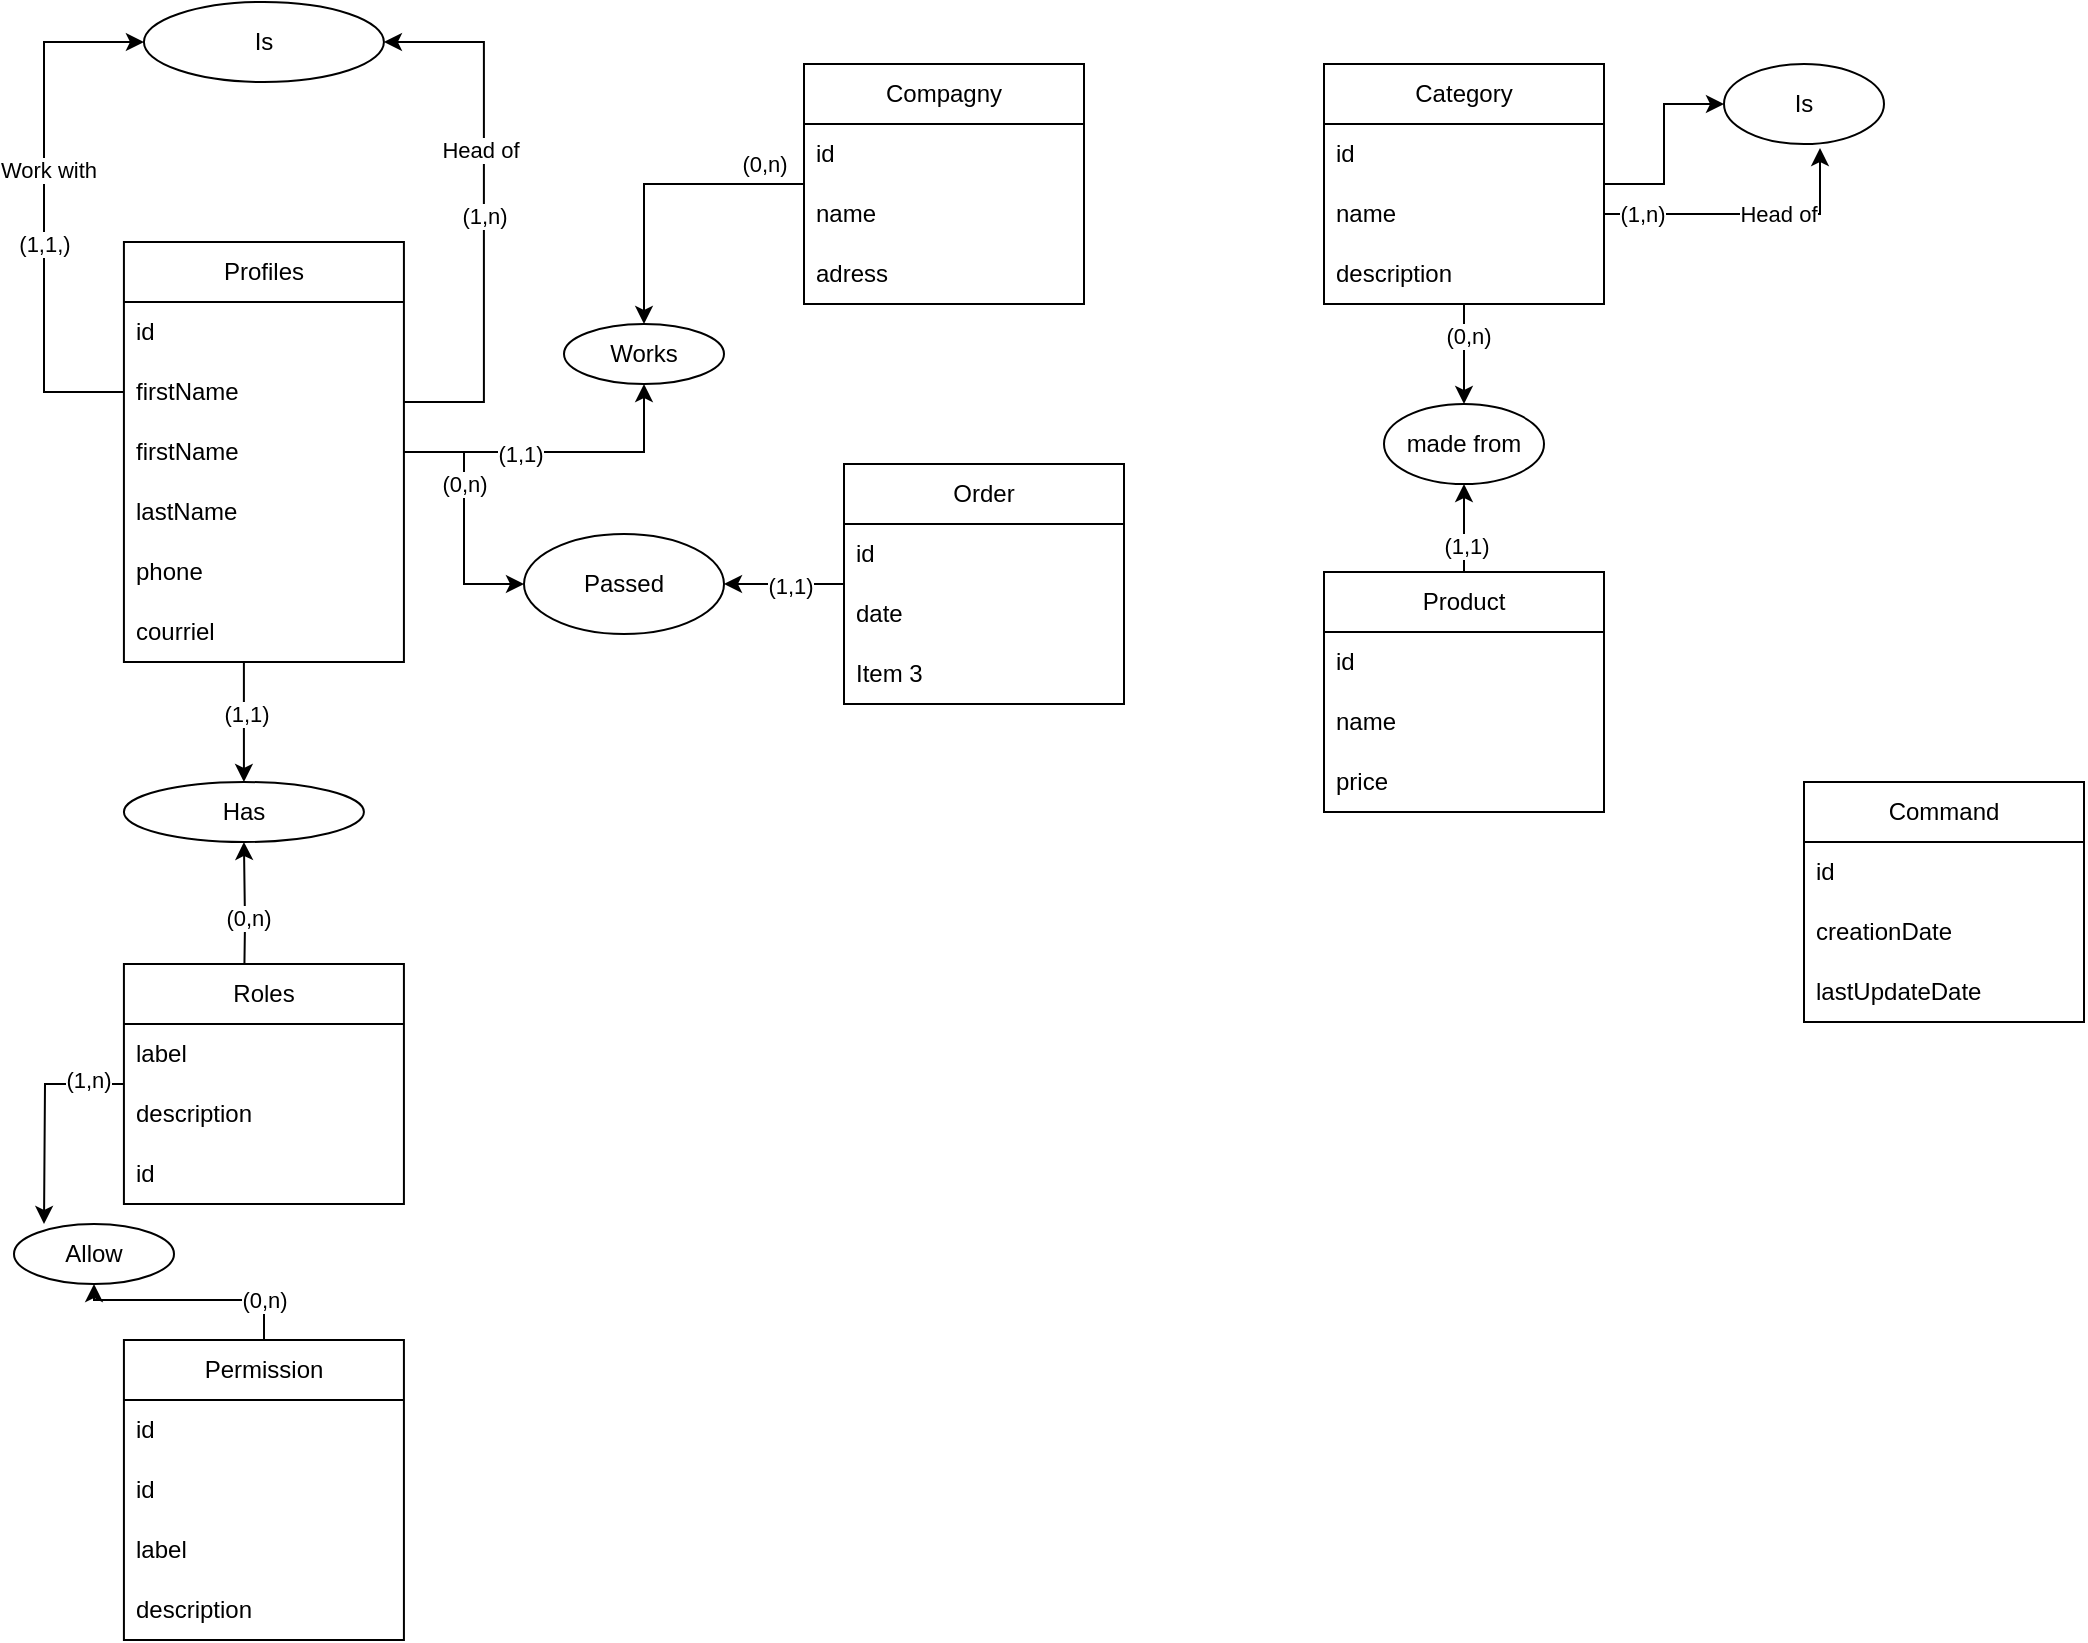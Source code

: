 <mxfile version="26.0.4" pages="2">
  <diagram name="MCD" id="bskp5neobdjTyrfxAZC7">
    <mxGraphModel dx="4941" dy="738" grid="1" gridSize="10" guides="1" tooltips="1" connect="1" arrows="1" fold="1" page="1" pageScale="1" pageWidth="1169" pageHeight="827" math="0" shadow="0">
      <root>
        <mxCell id="0" />
        <mxCell id="1" parent="0" />
        <mxCell id="2E7-oMuuQbG6Jia4ZMlB-7" style="edgeStyle=orthogonalEdgeStyle;rounded=0;orthogonalLoop=1;jettySize=auto;html=1;" parent="1" source="x-PH9cc-faj1OfSKzyTi-1" target="2E7-oMuuQbG6Jia4ZMlB-3" edge="1">
          <mxGeometry relative="1" as="geometry">
            <Array as="points">
              <mxPoint x="-2100.04" y="209" />
              <mxPoint x="-2100.04" y="29" />
            </Array>
          </mxGeometry>
        </mxCell>
        <mxCell id="2E7-oMuuQbG6Jia4ZMlB-8" value="Head of" style="edgeLabel;html=1;align=center;verticalAlign=middle;resizable=0;points=[];" parent="2E7-oMuuQbG6Jia4ZMlB-7" vertex="1" connectable="0">
          <mxGeometry x="0.229" y="2" relative="1" as="geometry">
            <mxPoint as="offset" />
          </mxGeometry>
        </mxCell>
        <mxCell id="2E7-oMuuQbG6Jia4ZMlB-10" value="(1,n)" style="edgeLabel;html=1;align=center;verticalAlign=middle;resizable=0;points=[];" parent="2E7-oMuuQbG6Jia4ZMlB-7" vertex="1" connectable="0">
          <mxGeometry x="0.343" relative="1" as="geometry">
            <mxPoint y="48" as="offset" />
          </mxGeometry>
        </mxCell>
        <mxCell id="2E7-oMuuQbG6Jia4ZMlB-20" value="" style="edgeStyle=orthogonalEdgeStyle;rounded=0;orthogonalLoop=1;jettySize=auto;html=1;" parent="1" source="x-PH9cc-faj1OfSKzyTi-1" target="2E7-oMuuQbG6Jia4ZMlB-17" edge="1">
          <mxGeometry relative="1" as="geometry">
            <Array as="points">
              <mxPoint x="-2220.04" y="359" />
              <mxPoint x="-2220.04" y="359" />
            </Array>
          </mxGeometry>
        </mxCell>
        <mxCell id="2E7-oMuuQbG6Jia4ZMlB-21" value="(1,1)" style="edgeLabel;html=1;align=center;verticalAlign=middle;resizable=0;points=[];" parent="2E7-oMuuQbG6Jia4ZMlB-20" vertex="1" connectable="0">
          <mxGeometry x="-0.133" y="1" relative="1" as="geometry">
            <mxPoint as="offset" />
          </mxGeometry>
        </mxCell>
        <mxCell id="dRXb_UXZ9vbZY_wp53JQ-15" style="edgeStyle=orthogonalEdgeStyle;rounded=0;orthogonalLoop=1;jettySize=auto;html=1;entryX=0;entryY=0.5;entryDx=0;entryDy=0;" parent="1" source="x-PH9cc-faj1OfSKzyTi-1" edge="1" target="dRXb_UXZ9vbZY_wp53JQ-14">
          <mxGeometry relative="1" as="geometry">
            <mxPoint x="-2080" y="259" as="targetPoint" />
            <Array as="points">
              <mxPoint x="-2110" y="234" />
              <mxPoint x="-2110" y="300" />
            </Array>
          </mxGeometry>
        </mxCell>
        <mxCell id="dRXb_UXZ9vbZY_wp53JQ-17" value="(0,n)" style="edgeLabel;html=1;align=center;verticalAlign=middle;resizable=0;points=[];" parent="dRXb_UXZ9vbZY_wp53JQ-15" vertex="1" connectable="0">
          <mxGeometry x="0.115" relative="1" as="geometry">
            <mxPoint y="-25" as="offset" />
          </mxGeometry>
        </mxCell>
        <mxCell id="O9BB-eR_uUTrEQxrqzfe-11" style="edgeStyle=orthogonalEdgeStyle;rounded=0;orthogonalLoop=1;jettySize=auto;html=1;entryX=0.5;entryY=1;entryDx=0;entryDy=0;" edge="1" parent="1" source="x-PH9cc-faj1OfSKzyTi-1" target="O9BB-eR_uUTrEQxrqzfe-8">
          <mxGeometry relative="1" as="geometry" />
        </mxCell>
        <mxCell id="O9BB-eR_uUTrEQxrqzfe-12" value="(1,1)" style="edgeLabel;html=1;align=center;verticalAlign=middle;resizable=0;points=[];" vertex="1" connectable="0" parent="O9BB-eR_uUTrEQxrqzfe-11">
          <mxGeometry x="-0.246" y="-1" relative="1" as="geometry">
            <mxPoint as="offset" />
          </mxGeometry>
        </mxCell>
        <mxCell id="x-PH9cc-faj1OfSKzyTi-1" value="Profiles" style="swimlane;fontStyle=0;childLayout=stackLayout;horizontal=1;startSize=30;horizontalStack=0;resizeParent=1;resizeParentMax=0;resizeLast=0;collapsible=1;marginBottom=0;whiteSpace=wrap;html=1;" parent="1" vertex="1">
          <mxGeometry x="-2280.04" y="129" width="140" height="210" as="geometry" />
        </mxCell>
        <mxCell id="x-PH9cc-faj1OfSKzyTi-2" value="id" style="text;strokeColor=none;fillColor=none;align=left;verticalAlign=middle;spacingLeft=4;spacingRight=4;overflow=hidden;points=[[0,0.5],[1,0.5]];portConstraint=eastwest;rotatable=0;whiteSpace=wrap;html=1;" parent="x-PH9cc-faj1OfSKzyTi-1" vertex="1">
          <mxGeometry y="30" width="140" height="30" as="geometry" />
        </mxCell>
        <mxCell id="x-PH9cc-faj1OfSKzyTi-3" value="firstName" style="text;strokeColor=none;fillColor=none;align=left;verticalAlign=middle;spacingLeft=4;spacingRight=4;overflow=hidden;points=[[0,0.5],[1,0.5]];portConstraint=eastwest;rotatable=0;whiteSpace=wrap;html=1;" parent="x-PH9cc-faj1OfSKzyTi-1" vertex="1">
          <mxGeometry y="60" width="140" height="30" as="geometry" />
        </mxCell>
        <mxCell id="2E7-oMuuQbG6Jia4ZMlB-6" value="firstName" style="text;strokeColor=none;fillColor=none;align=left;verticalAlign=middle;spacingLeft=4;spacingRight=4;overflow=hidden;points=[[0,0.5],[1,0.5]];portConstraint=eastwest;rotatable=0;whiteSpace=wrap;html=1;" parent="x-PH9cc-faj1OfSKzyTi-1" vertex="1">
          <mxGeometry y="90" width="140" height="30" as="geometry" />
        </mxCell>
        <mxCell id="x-PH9cc-faj1OfSKzyTi-4" value="lastName" style="text;strokeColor=none;fillColor=none;align=left;verticalAlign=middle;spacingLeft=4;spacingRight=4;overflow=hidden;points=[[0,0.5],[1,0.5]];portConstraint=eastwest;rotatable=0;whiteSpace=wrap;html=1;" parent="x-PH9cc-faj1OfSKzyTi-1" vertex="1">
          <mxGeometry y="120" width="140" height="30" as="geometry" />
        </mxCell>
        <mxCell id="2E7-oMuuQbG6Jia4ZMlB-1" value="phone" style="text;strokeColor=none;fillColor=none;align=left;verticalAlign=middle;spacingLeft=4;spacingRight=4;overflow=hidden;points=[[0,0.5],[1,0.5]];portConstraint=eastwest;rotatable=0;whiteSpace=wrap;html=1;" parent="x-PH9cc-faj1OfSKzyTi-1" vertex="1">
          <mxGeometry y="150" width="140" height="30" as="geometry" />
        </mxCell>
        <mxCell id="2E7-oMuuQbG6Jia4ZMlB-2" value="courriel" style="text;strokeColor=none;fillColor=none;align=left;verticalAlign=middle;spacingLeft=4;spacingRight=4;overflow=hidden;points=[[0,0.5],[1,0.5]];portConstraint=eastwest;rotatable=0;whiteSpace=wrap;html=1;" parent="x-PH9cc-faj1OfSKzyTi-1" vertex="1">
          <mxGeometry y="180" width="140" height="30" as="geometry" />
        </mxCell>
        <mxCell id="2E7-oMuuQbG6Jia4ZMlB-3" value="Is" style="ellipse;whiteSpace=wrap;html=1;" parent="1" vertex="1">
          <mxGeometry x="-2270.04" y="9" width="120" height="40" as="geometry" />
        </mxCell>
        <mxCell id="2E7-oMuuQbG6Jia4ZMlB-5" style="edgeStyle=orthogonalEdgeStyle;rounded=0;orthogonalLoop=1;jettySize=auto;html=1;" parent="1" source="x-PH9cc-faj1OfSKzyTi-3" target="2E7-oMuuQbG6Jia4ZMlB-3" edge="1">
          <mxGeometry relative="1" as="geometry">
            <Array as="points">
              <mxPoint x="-2320" y="204" />
              <mxPoint x="-2320" y="29" />
            </Array>
          </mxGeometry>
        </mxCell>
        <mxCell id="2E7-oMuuQbG6Jia4ZMlB-9" value="Work with" style="edgeLabel;html=1;align=center;verticalAlign=middle;resizable=0;points=[];" parent="2E7-oMuuQbG6Jia4ZMlB-5" vertex="1" connectable="0">
          <mxGeometry x="0.144" y="-2" relative="1" as="geometry">
            <mxPoint as="offset" />
          </mxGeometry>
        </mxCell>
        <mxCell id="2E7-oMuuQbG6Jia4ZMlB-11" value="(1,1,)" style="edgeLabel;html=1;align=center;verticalAlign=middle;resizable=0;points=[];" parent="2E7-oMuuQbG6Jia4ZMlB-5" vertex="1" connectable="0">
          <mxGeometry x="-0.135" relative="1" as="geometry">
            <mxPoint as="offset" />
          </mxGeometry>
        </mxCell>
        <mxCell id="2E7-oMuuQbG6Jia4ZMlB-22" style="edgeStyle=orthogonalEdgeStyle;rounded=0;orthogonalLoop=1;jettySize=auto;html=1;entryX=0.5;entryY=1;entryDx=0;entryDy=0;" parent="1" target="2E7-oMuuQbG6Jia4ZMlB-17" edge="1">
          <mxGeometry relative="1" as="geometry">
            <mxPoint x="-2220.04" y="509" as="sourcePoint" />
          </mxGeometry>
        </mxCell>
        <mxCell id="2E7-oMuuQbG6Jia4ZMlB-23" value="(0,n)" style="edgeLabel;html=1;align=center;verticalAlign=middle;resizable=0;points=[];" parent="2E7-oMuuQbG6Jia4ZMlB-22" vertex="1" connectable="0">
          <mxGeometry x="0.05" y="-2" relative="1" as="geometry">
            <mxPoint as="offset" />
          </mxGeometry>
        </mxCell>
        <mxCell id="O9BB-eR_uUTrEQxrqzfe-4" style="edgeStyle=orthogonalEdgeStyle;rounded=0;orthogonalLoop=1;jettySize=auto;html=1;" edge="1" parent="1" source="2E7-oMuuQbG6Jia4ZMlB-12">
          <mxGeometry relative="1" as="geometry">
            <mxPoint x="-2320" y="620" as="targetPoint" />
          </mxGeometry>
        </mxCell>
        <mxCell id="O9BB-eR_uUTrEQxrqzfe-5" value="(1,n)" style="edgeLabel;html=1;align=center;verticalAlign=middle;resizable=0;points=[];" vertex="1" connectable="0" parent="O9BB-eR_uUTrEQxrqzfe-4">
          <mxGeometry x="-0.672" y="-2" relative="1" as="geometry">
            <mxPoint as="offset" />
          </mxGeometry>
        </mxCell>
        <mxCell id="2E7-oMuuQbG6Jia4ZMlB-12" value="Roles" style="swimlane;fontStyle=0;childLayout=stackLayout;horizontal=1;startSize=30;horizontalStack=0;resizeParent=1;resizeParentMax=0;resizeLast=0;collapsible=1;marginBottom=0;whiteSpace=wrap;html=1;" parent="1" vertex="1">
          <mxGeometry x="-2280.04" y="490" width="140" height="120" as="geometry" />
        </mxCell>
        <mxCell id="2E7-oMuuQbG6Jia4ZMlB-14" value="label" style="text;strokeColor=none;fillColor=none;align=left;verticalAlign=middle;spacingLeft=4;spacingRight=4;overflow=hidden;points=[[0,0.5],[1,0.5]];portConstraint=eastwest;rotatable=0;whiteSpace=wrap;html=1;" parent="2E7-oMuuQbG6Jia4ZMlB-12" vertex="1">
          <mxGeometry y="30" width="140" height="30" as="geometry" />
        </mxCell>
        <mxCell id="2E7-oMuuQbG6Jia4ZMlB-15" value="description" style="text;strokeColor=none;fillColor=none;align=left;verticalAlign=middle;spacingLeft=4;spacingRight=4;overflow=hidden;points=[[0,0.5],[1,0.5]];portConstraint=eastwest;rotatable=0;whiteSpace=wrap;html=1;" parent="2E7-oMuuQbG6Jia4ZMlB-12" vertex="1">
          <mxGeometry y="60" width="140" height="30" as="geometry" />
        </mxCell>
        <mxCell id="2E7-oMuuQbG6Jia4ZMlB-13" value="id" style="text;strokeColor=none;fillColor=none;align=left;verticalAlign=middle;spacingLeft=4;spacingRight=4;overflow=hidden;points=[[0,0.5],[1,0.5]];portConstraint=eastwest;rotatable=0;whiteSpace=wrap;html=1;" parent="2E7-oMuuQbG6Jia4ZMlB-12" vertex="1">
          <mxGeometry y="90" width="140" height="30" as="geometry" />
        </mxCell>
        <mxCell id="2E7-oMuuQbG6Jia4ZMlB-17" value="Has" style="ellipse;whiteSpace=wrap;html=1;" parent="1" vertex="1">
          <mxGeometry x="-2280.04" y="399" width="120" height="30" as="geometry" />
        </mxCell>
        <mxCell id="O9BB-eR_uUTrEQxrqzfe-6" style="edgeStyle=orthogonalEdgeStyle;rounded=0;orthogonalLoop=1;jettySize=auto;html=1;" edge="1" parent="1" source="dRXb_UXZ9vbZY_wp53JQ-1" target="dRXb_UXZ9vbZY_wp53JQ-5">
          <mxGeometry relative="1" as="geometry" />
        </mxCell>
        <mxCell id="O9BB-eR_uUTrEQxrqzfe-7" value="(0,n)" style="edgeLabel;html=1;align=center;verticalAlign=middle;resizable=0;points=[];" vertex="1" connectable="0" parent="O9BB-eR_uUTrEQxrqzfe-6">
          <mxGeometry x="-0.878" y="1" relative="1" as="geometry">
            <mxPoint x="1" y="-13" as="offset" />
          </mxGeometry>
        </mxCell>
        <mxCell id="dRXb_UXZ9vbZY_wp53JQ-1" value="Permission" style="swimlane;fontStyle=0;childLayout=stackLayout;horizontal=1;startSize=30;horizontalStack=0;resizeParent=1;resizeParentMax=0;resizeLast=0;collapsible=1;marginBottom=0;whiteSpace=wrap;html=1;" parent="1" vertex="1">
          <mxGeometry x="-2280.04" y="678" width="140" height="150" as="geometry" />
        </mxCell>
        <mxCell id="O9BB-eR_uUTrEQxrqzfe-2" value="id" style="text;strokeColor=none;fillColor=none;align=left;verticalAlign=middle;spacingLeft=4;spacingRight=4;overflow=hidden;points=[[0,0.5],[1,0.5]];portConstraint=eastwest;rotatable=0;whiteSpace=wrap;html=1;" vertex="1" parent="dRXb_UXZ9vbZY_wp53JQ-1">
          <mxGeometry y="30" width="140" height="30" as="geometry" />
        </mxCell>
        <mxCell id="dRXb_UXZ9vbZY_wp53JQ-2" value="id" style="text;strokeColor=none;fillColor=none;align=left;verticalAlign=middle;spacingLeft=4;spacingRight=4;overflow=hidden;points=[[0,0.5],[1,0.5]];portConstraint=eastwest;rotatable=0;whiteSpace=wrap;html=1;" parent="dRXb_UXZ9vbZY_wp53JQ-1" vertex="1">
          <mxGeometry y="60" width="140" height="30" as="geometry" />
        </mxCell>
        <mxCell id="dRXb_UXZ9vbZY_wp53JQ-3" value="label" style="text;strokeColor=none;fillColor=none;align=left;verticalAlign=middle;spacingLeft=4;spacingRight=4;overflow=hidden;points=[[0,0.5],[1,0.5]];portConstraint=eastwest;rotatable=0;whiteSpace=wrap;html=1;" parent="dRXb_UXZ9vbZY_wp53JQ-1" vertex="1">
          <mxGeometry y="90" width="140" height="30" as="geometry" />
        </mxCell>
        <mxCell id="dRXb_UXZ9vbZY_wp53JQ-4" value="description" style="text;strokeColor=none;fillColor=none;align=left;verticalAlign=middle;spacingLeft=4;spacingRight=4;overflow=hidden;points=[[0,0.5],[1,0.5]];portConstraint=eastwest;rotatable=0;whiteSpace=wrap;html=1;" parent="dRXb_UXZ9vbZY_wp53JQ-1" vertex="1">
          <mxGeometry y="120" width="140" height="30" as="geometry" />
        </mxCell>
        <mxCell id="dRXb_UXZ9vbZY_wp53JQ-5" value="Allow" style="ellipse;whiteSpace=wrap;html=1;" parent="1" vertex="1">
          <mxGeometry x="-2335" y="620" width="80" height="30" as="geometry" />
        </mxCell>
        <mxCell id="dRXb_UXZ9vbZY_wp53JQ-16" style="edgeStyle=orthogonalEdgeStyle;rounded=0;orthogonalLoop=1;jettySize=auto;html=1;entryX=1;entryY=0.5;entryDx=0;entryDy=0;" parent="1" source="dRXb_UXZ9vbZY_wp53JQ-10" target="dRXb_UXZ9vbZY_wp53JQ-14" edge="1">
          <mxGeometry relative="1" as="geometry" />
        </mxCell>
        <mxCell id="dRXb_UXZ9vbZY_wp53JQ-18" value="(1,1)" style="edgeLabel;html=1;align=center;verticalAlign=middle;resizable=0;points=[];" parent="dRXb_UXZ9vbZY_wp53JQ-16" vertex="1" connectable="0">
          <mxGeometry x="-0.08" y="1" relative="1" as="geometry">
            <mxPoint as="offset" />
          </mxGeometry>
        </mxCell>
        <mxCell id="dRXb_UXZ9vbZY_wp53JQ-10" value="Order" style="swimlane;fontStyle=0;childLayout=stackLayout;horizontal=1;startSize=30;horizontalStack=0;resizeParent=1;resizeParentMax=0;resizeLast=0;collapsible=1;marginBottom=0;whiteSpace=wrap;html=1;" parent="1" vertex="1">
          <mxGeometry x="-1920" y="240" width="140" height="120" as="geometry" />
        </mxCell>
        <mxCell id="dRXb_UXZ9vbZY_wp53JQ-11" value="id" style="text;strokeColor=none;fillColor=none;align=left;verticalAlign=middle;spacingLeft=4;spacingRight=4;overflow=hidden;points=[[0,0.5],[1,0.5]];portConstraint=eastwest;rotatable=0;whiteSpace=wrap;html=1;" parent="dRXb_UXZ9vbZY_wp53JQ-10" vertex="1">
          <mxGeometry y="30" width="140" height="30" as="geometry" />
        </mxCell>
        <mxCell id="dRXb_UXZ9vbZY_wp53JQ-12" value="date" style="text;strokeColor=none;fillColor=none;align=left;verticalAlign=middle;spacingLeft=4;spacingRight=4;overflow=hidden;points=[[0,0.5],[1,0.5]];portConstraint=eastwest;rotatable=0;whiteSpace=wrap;html=1;" parent="dRXb_UXZ9vbZY_wp53JQ-10" vertex="1">
          <mxGeometry y="60" width="140" height="30" as="geometry" />
        </mxCell>
        <mxCell id="dRXb_UXZ9vbZY_wp53JQ-13" value="Item 3" style="text;strokeColor=none;fillColor=none;align=left;verticalAlign=middle;spacingLeft=4;spacingRight=4;overflow=hidden;points=[[0,0.5],[1,0.5]];portConstraint=eastwest;rotatable=0;whiteSpace=wrap;html=1;" parent="dRXb_UXZ9vbZY_wp53JQ-10" vertex="1">
          <mxGeometry y="90" width="140" height="30" as="geometry" />
        </mxCell>
        <mxCell id="dRXb_UXZ9vbZY_wp53JQ-14" value="Passed" style="ellipse;whiteSpace=wrap;html=1;" parent="1" vertex="1">
          <mxGeometry x="-2080" y="275" width="100" height="50" as="geometry" />
        </mxCell>
        <mxCell id="O9BB-eR_uUTrEQxrqzfe-9" style="edgeStyle=orthogonalEdgeStyle;rounded=0;orthogonalLoop=1;jettySize=auto;html=1;entryX=0.5;entryY=0;entryDx=0;entryDy=0;" edge="1" parent="1" source="FpNPzey3Qr_-f8V8syhO-1" target="O9BB-eR_uUTrEQxrqzfe-8">
          <mxGeometry relative="1" as="geometry" />
        </mxCell>
        <mxCell id="O9BB-eR_uUTrEQxrqzfe-10" value="(0,n)" style="edgeLabel;html=1;align=center;verticalAlign=middle;resizable=0;points=[];" vertex="1" connectable="0" parent="O9BB-eR_uUTrEQxrqzfe-9">
          <mxGeometry x="-0.813" relative="1" as="geometry">
            <mxPoint x="-6" y="-10" as="offset" />
          </mxGeometry>
        </mxCell>
        <mxCell id="FpNPzey3Qr_-f8V8syhO-1" value="Compagny" style="swimlane;fontStyle=0;childLayout=stackLayout;horizontal=1;startSize=30;horizontalStack=0;resizeParent=1;resizeParentMax=0;resizeLast=0;collapsible=1;marginBottom=0;whiteSpace=wrap;html=1;" parent="1" vertex="1">
          <mxGeometry x="-1940" y="40" width="140" height="120" as="geometry" />
        </mxCell>
        <mxCell id="FpNPzey3Qr_-f8V8syhO-2" value="id" style="text;strokeColor=none;fillColor=none;align=left;verticalAlign=middle;spacingLeft=4;spacingRight=4;overflow=hidden;points=[[0,0.5],[1,0.5]];portConstraint=eastwest;rotatable=0;whiteSpace=wrap;html=1;" parent="FpNPzey3Qr_-f8V8syhO-1" vertex="1">
          <mxGeometry y="30" width="140" height="30" as="geometry" />
        </mxCell>
        <mxCell id="FpNPzey3Qr_-f8V8syhO-3" value="name" style="text;strokeColor=none;fillColor=none;align=left;verticalAlign=middle;spacingLeft=4;spacingRight=4;overflow=hidden;points=[[0,0.5],[1,0.5]];portConstraint=eastwest;rotatable=0;whiteSpace=wrap;html=1;" parent="FpNPzey3Qr_-f8V8syhO-1" vertex="1">
          <mxGeometry y="60" width="140" height="30" as="geometry" />
        </mxCell>
        <mxCell id="FpNPzey3Qr_-f8V8syhO-4" value="adress" style="text;strokeColor=none;fillColor=none;align=left;verticalAlign=middle;spacingLeft=4;spacingRight=4;overflow=hidden;points=[[0,0.5],[1,0.5]];portConstraint=eastwest;rotatable=0;whiteSpace=wrap;html=1;" parent="FpNPzey3Qr_-f8V8syhO-1" vertex="1">
          <mxGeometry y="90" width="140" height="30" as="geometry" />
        </mxCell>
        <mxCell id="O9BB-eR_uUTrEQxrqzfe-8" value="Works" style="ellipse;whiteSpace=wrap;html=1;" vertex="1" parent="1">
          <mxGeometry x="-2060" y="170" width="80" height="30" as="geometry" />
        </mxCell>
        <mxCell id="O9BB-eR_uUTrEQxrqzfe-19" value="" style="edgeStyle=orthogonalEdgeStyle;rounded=0;orthogonalLoop=1;jettySize=auto;html=1;" edge="1" parent="1" source="O9BB-eR_uUTrEQxrqzfe-13" target="O9BB-eR_uUTrEQxrqzfe-17">
          <mxGeometry relative="1" as="geometry" />
        </mxCell>
        <mxCell id="O9BB-eR_uUTrEQxrqzfe-33" value="" style="edgeStyle=orthogonalEdgeStyle;rounded=0;orthogonalLoop=1;jettySize=auto;html=1;" edge="1" parent="1" source="O9BB-eR_uUTrEQxrqzfe-13" target="O9BB-eR_uUTrEQxrqzfe-30">
          <mxGeometry relative="1" as="geometry" />
        </mxCell>
        <mxCell id="O9BB-eR_uUTrEQxrqzfe-34" value="(0,n)" style="edgeLabel;html=1;align=center;verticalAlign=middle;resizable=0;points=[];" vertex="1" connectable="0" parent="O9BB-eR_uUTrEQxrqzfe-33">
          <mxGeometry x="-0.36" y="2" relative="1" as="geometry">
            <mxPoint as="offset" />
          </mxGeometry>
        </mxCell>
        <mxCell id="O9BB-eR_uUTrEQxrqzfe-13" value="Category" style="swimlane;fontStyle=0;childLayout=stackLayout;horizontal=1;startSize=30;horizontalStack=0;resizeParent=1;resizeParentMax=0;resizeLast=0;collapsible=1;marginBottom=0;whiteSpace=wrap;html=1;" vertex="1" parent="1">
          <mxGeometry x="-1680" y="40" width="140" height="120" as="geometry" />
        </mxCell>
        <mxCell id="O9BB-eR_uUTrEQxrqzfe-14" value="id" style="text;strokeColor=none;fillColor=none;align=left;verticalAlign=middle;spacingLeft=4;spacingRight=4;overflow=hidden;points=[[0,0.5],[1,0.5]];portConstraint=eastwest;rotatable=0;whiteSpace=wrap;html=1;" vertex="1" parent="O9BB-eR_uUTrEQxrqzfe-13">
          <mxGeometry y="30" width="140" height="30" as="geometry" />
        </mxCell>
        <mxCell id="O9BB-eR_uUTrEQxrqzfe-15" value="name" style="text;strokeColor=none;fillColor=none;align=left;verticalAlign=middle;spacingLeft=4;spacingRight=4;overflow=hidden;points=[[0,0.5],[1,0.5]];portConstraint=eastwest;rotatable=0;whiteSpace=wrap;html=1;" vertex="1" parent="O9BB-eR_uUTrEQxrqzfe-13">
          <mxGeometry y="60" width="140" height="30" as="geometry" />
        </mxCell>
        <mxCell id="O9BB-eR_uUTrEQxrqzfe-16" value="description" style="text;strokeColor=none;fillColor=none;align=left;verticalAlign=middle;spacingLeft=4;spacingRight=4;overflow=hidden;points=[[0,0.5],[1,0.5]];portConstraint=eastwest;rotatable=0;whiteSpace=wrap;html=1;" vertex="1" parent="O9BB-eR_uUTrEQxrqzfe-13">
          <mxGeometry y="90" width="140" height="30" as="geometry" />
        </mxCell>
        <mxCell id="O9BB-eR_uUTrEQxrqzfe-17" value="Is" style="ellipse;whiteSpace=wrap;html=1;" vertex="1" parent="1">
          <mxGeometry x="-1480" y="40" width="80" height="40" as="geometry" />
        </mxCell>
        <mxCell id="O9BB-eR_uUTrEQxrqzfe-21" style="edgeStyle=orthogonalEdgeStyle;rounded=0;orthogonalLoop=1;jettySize=auto;html=1;entryX=0.6;entryY=1.05;entryDx=0;entryDy=0;entryPerimeter=0;" edge="1" parent="1" source="O9BB-eR_uUTrEQxrqzfe-15" target="O9BB-eR_uUTrEQxrqzfe-17">
          <mxGeometry relative="1" as="geometry" />
        </mxCell>
        <mxCell id="O9BB-eR_uUTrEQxrqzfe-24" value="Head of" style="edgeLabel;html=1;align=center;verticalAlign=middle;resizable=0;points=[];" vertex="1" connectable="0" parent="O9BB-eR_uUTrEQxrqzfe-21">
          <mxGeometry x="0.234" relative="1" as="geometry">
            <mxPoint as="offset" />
          </mxGeometry>
        </mxCell>
        <mxCell id="O9BB-eR_uUTrEQxrqzfe-25" value="(1,n)" style="edgeLabel;html=1;align=center;verticalAlign=middle;resizable=0;points=[];" vertex="1" connectable="0" parent="O9BB-eR_uUTrEQxrqzfe-21">
          <mxGeometry x="-0.731" relative="1" as="geometry">
            <mxPoint as="offset" />
          </mxGeometry>
        </mxCell>
        <mxCell id="O9BB-eR_uUTrEQxrqzfe-31" value="" style="edgeStyle=orthogonalEdgeStyle;rounded=0;orthogonalLoop=1;jettySize=auto;html=1;" edge="1" parent="1" source="O9BB-eR_uUTrEQxrqzfe-26" target="O9BB-eR_uUTrEQxrqzfe-30">
          <mxGeometry relative="1" as="geometry" />
        </mxCell>
        <mxCell id="O9BB-eR_uUTrEQxrqzfe-32" value="(1,1)" style="edgeLabel;html=1;align=center;verticalAlign=middle;resizable=0;points=[];" vertex="1" connectable="0" parent="O9BB-eR_uUTrEQxrqzfe-31">
          <mxGeometry x="-0.409" y="-1" relative="1" as="geometry">
            <mxPoint as="offset" />
          </mxGeometry>
        </mxCell>
        <mxCell id="O9BB-eR_uUTrEQxrqzfe-26" value="Product" style="swimlane;fontStyle=0;childLayout=stackLayout;horizontal=1;startSize=30;horizontalStack=0;resizeParent=1;resizeParentMax=0;resizeLast=0;collapsible=1;marginBottom=0;whiteSpace=wrap;html=1;" vertex="1" parent="1">
          <mxGeometry x="-1680" y="294" width="140" height="120" as="geometry" />
        </mxCell>
        <mxCell id="O9BB-eR_uUTrEQxrqzfe-27" value="id" style="text;strokeColor=none;fillColor=none;align=left;verticalAlign=middle;spacingLeft=4;spacingRight=4;overflow=hidden;points=[[0,0.5],[1,0.5]];portConstraint=eastwest;rotatable=0;whiteSpace=wrap;html=1;" vertex="1" parent="O9BB-eR_uUTrEQxrqzfe-26">
          <mxGeometry y="30" width="140" height="30" as="geometry" />
        </mxCell>
        <mxCell id="O9BB-eR_uUTrEQxrqzfe-28" value="name" style="text;strokeColor=none;fillColor=none;align=left;verticalAlign=middle;spacingLeft=4;spacingRight=4;overflow=hidden;points=[[0,0.5],[1,0.5]];portConstraint=eastwest;rotatable=0;whiteSpace=wrap;html=1;" vertex="1" parent="O9BB-eR_uUTrEQxrqzfe-26">
          <mxGeometry y="60" width="140" height="30" as="geometry" />
        </mxCell>
        <mxCell id="O9BB-eR_uUTrEQxrqzfe-29" value="price" style="text;strokeColor=none;fillColor=none;align=left;verticalAlign=middle;spacingLeft=4;spacingRight=4;overflow=hidden;points=[[0,0.5],[1,0.5]];portConstraint=eastwest;rotatable=0;whiteSpace=wrap;html=1;" vertex="1" parent="O9BB-eR_uUTrEQxrqzfe-26">
          <mxGeometry y="90" width="140" height="30" as="geometry" />
        </mxCell>
        <mxCell id="O9BB-eR_uUTrEQxrqzfe-30" value="made from" style="ellipse;whiteSpace=wrap;html=1;" vertex="1" parent="1">
          <mxGeometry x="-1650" y="210" width="80" height="40" as="geometry" />
        </mxCell>
        <mxCell id="O9BB-eR_uUTrEQxrqzfe-35" value="Command" style="swimlane;fontStyle=0;childLayout=stackLayout;horizontal=1;startSize=30;horizontalStack=0;resizeParent=1;resizeParentMax=0;resizeLast=0;collapsible=1;marginBottom=0;whiteSpace=wrap;html=1;" vertex="1" parent="1">
          <mxGeometry x="-1440" y="399" width="140" height="120" as="geometry" />
        </mxCell>
        <mxCell id="O9BB-eR_uUTrEQxrqzfe-36" value="id" style="text;strokeColor=none;fillColor=none;align=left;verticalAlign=middle;spacingLeft=4;spacingRight=4;overflow=hidden;points=[[0,0.5],[1,0.5]];portConstraint=eastwest;rotatable=0;whiteSpace=wrap;html=1;" vertex="1" parent="O9BB-eR_uUTrEQxrqzfe-35">
          <mxGeometry y="30" width="140" height="30" as="geometry" />
        </mxCell>
        <mxCell id="O9BB-eR_uUTrEQxrqzfe-37" value="creationDate" style="text;strokeColor=none;fillColor=none;align=left;verticalAlign=middle;spacingLeft=4;spacingRight=4;overflow=hidden;points=[[0,0.5],[1,0.5]];portConstraint=eastwest;rotatable=0;whiteSpace=wrap;html=1;" vertex="1" parent="O9BB-eR_uUTrEQxrqzfe-35">
          <mxGeometry y="60" width="140" height="30" as="geometry" />
        </mxCell>
        <mxCell id="O9BB-eR_uUTrEQxrqzfe-38" value="lastUpdateDate" style="text;strokeColor=none;fillColor=none;align=left;verticalAlign=middle;spacingLeft=4;spacingRight=4;overflow=hidden;points=[[0,0.5],[1,0.5]];portConstraint=eastwest;rotatable=0;whiteSpace=wrap;html=1;" vertex="1" parent="O9BB-eR_uUTrEQxrqzfe-35">
          <mxGeometry y="90" width="140" height="30" as="geometry" />
        </mxCell>
      </root>
    </mxGraphModel>
  </diagram>
  <diagram id="nyE1FuIhw0n0EeNpNNXs" name="MLD">
    <mxGraphModel dx="1434" dy="738" grid="1" gridSize="10" guides="1" tooltips="1" connect="1" arrows="1" fold="1" page="1" pageScale="1" pageWidth="1169" pageHeight="827" math="0" shadow="0">
      <root>
        <mxCell id="0" />
        <mxCell id="1" parent="0" />
      </root>
    </mxGraphModel>
  </diagram>
</mxfile>
